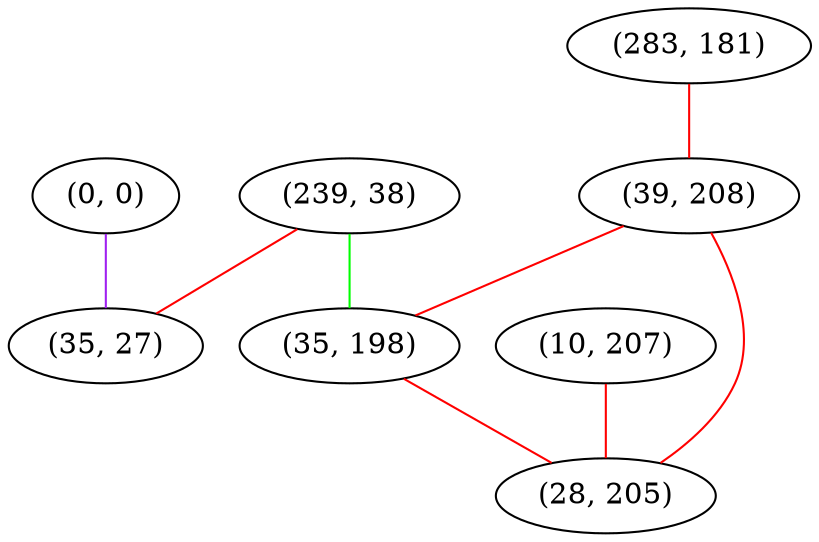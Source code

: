 graph "" {
"(0, 0)";
"(283, 181)";
"(10, 207)";
"(239, 38)";
"(39, 208)";
"(35, 198)";
"(28, 205)";
"(35, 27)";
"(0, 0)" -- "(35, 27)"  [color=purple, key=0, weight=4];
"(283, 181)" -- "(39, 208)"  [color=red, key=0, weight=1];
"(10, 207)" -- "(28, 205)"  [color=red, key=0, weight=1];
"(239, 38)" -- "(35, 27)"  [color=red, key=0, weight=1];
"(239, 38)" -- "(35, 198)"  [color=green, key=0, weight=2];
"(39, 208)" -- "(28, 205)"  [color=red, key=0, weight=1];
"(39, 208)" -- "(35, 198)"  [color=red, key=0, weight=1];
"(35, 198)" -- "(28, 205)"  [color=red, key=0, weight=1];
}
